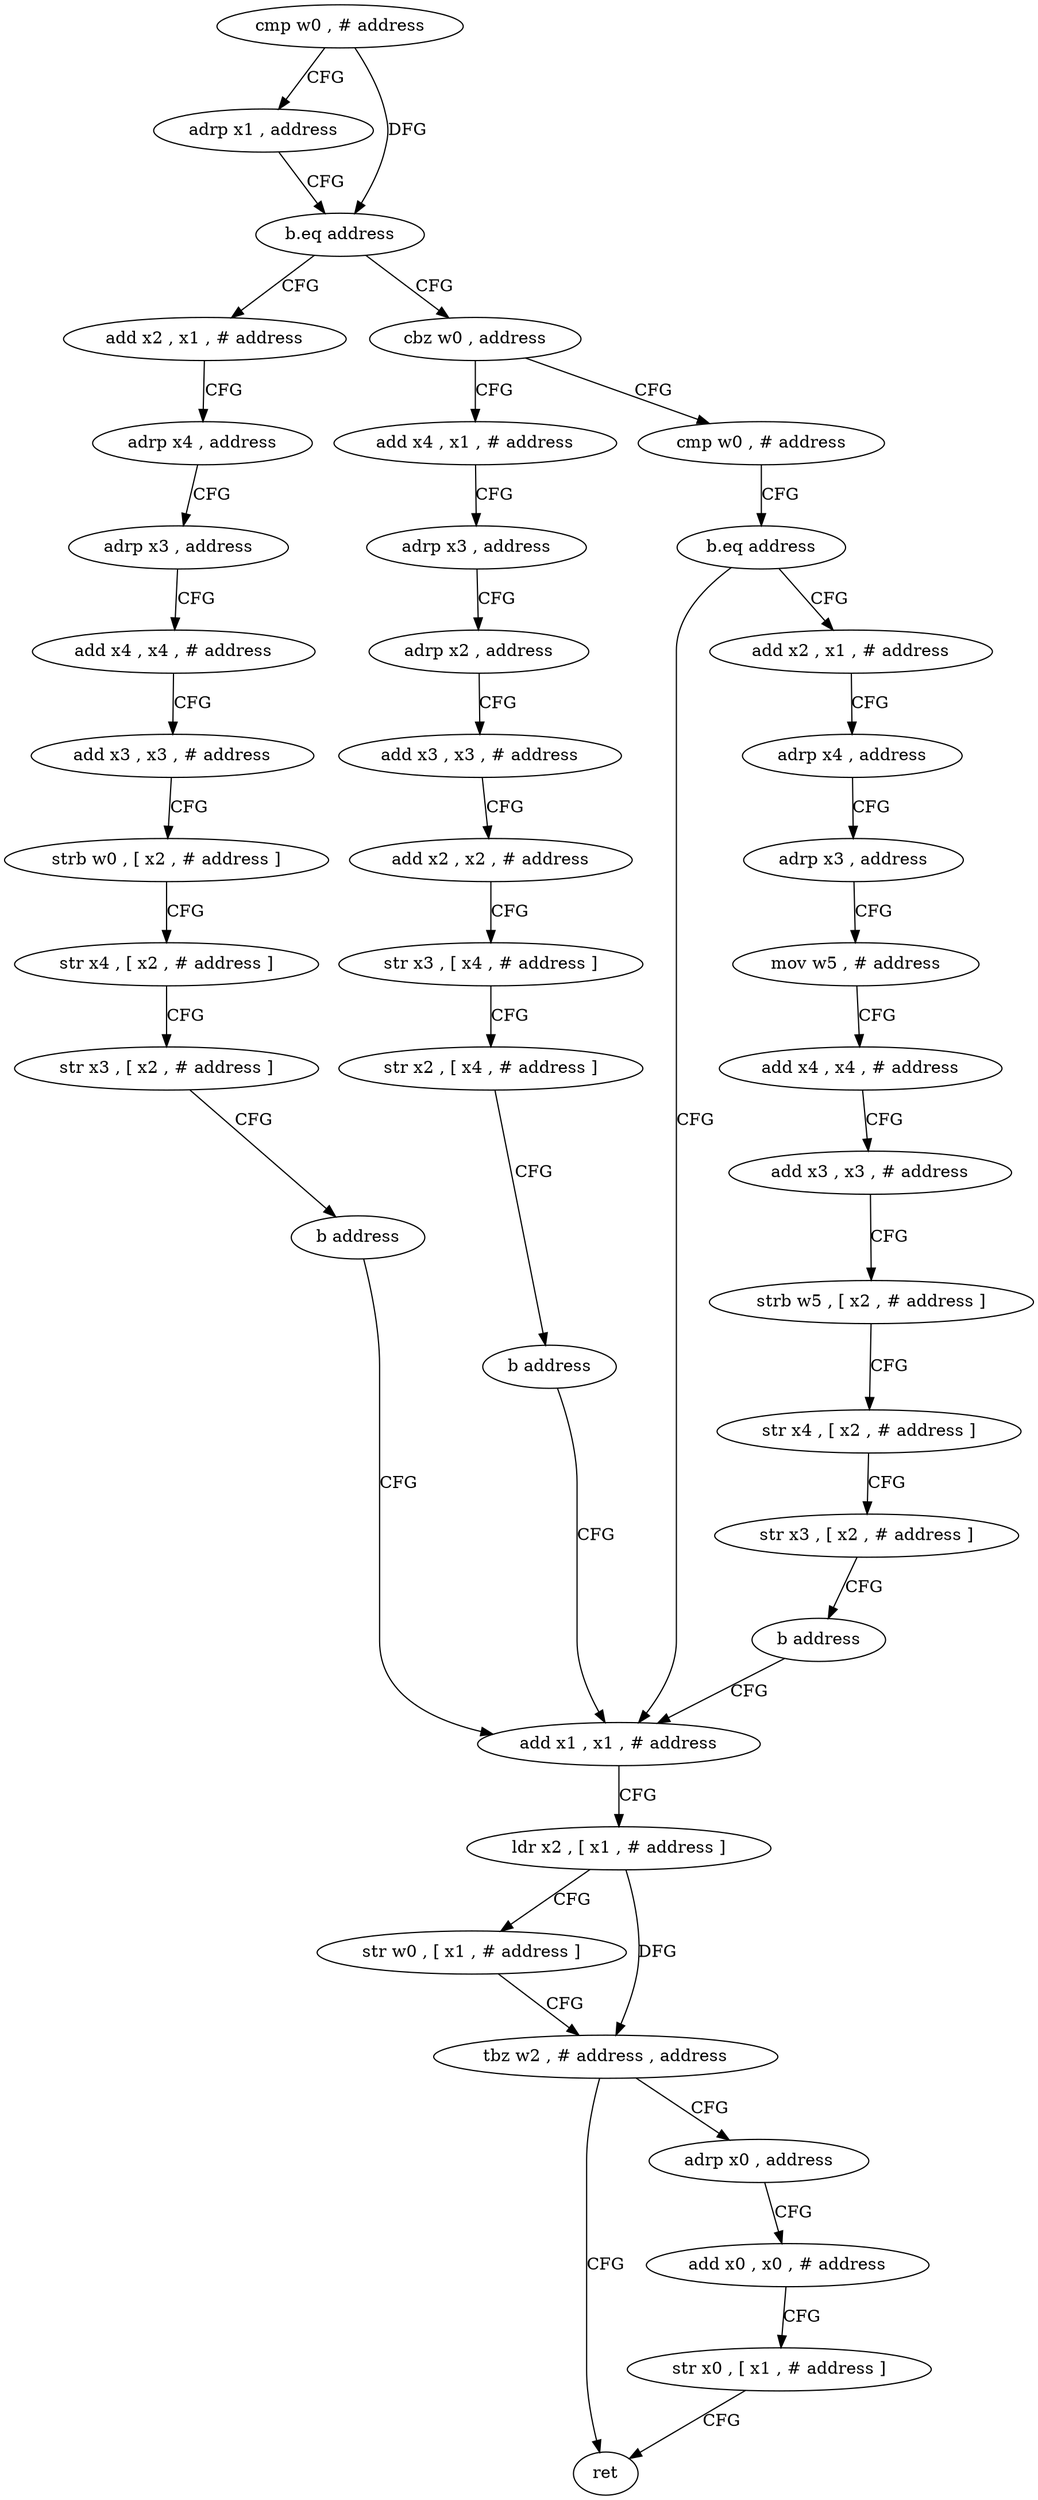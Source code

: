 digraph "func" {
"4259696" [label = "cmp w0 , # address" ]
"4259700" [label = "adrp x1 , address" ]
"4259704" [label = "b.eq address" ]
"4259824" [label = "add x2 , x1 , # address" ]
"4259708" [label = "cbz w0 , address" ]
"4259828" [label = "adrp x4 , address" ]
"4259832" [label = "adrp x3 , address" ]
"4259836" [label = "add x4 , x4 , # address" ]
"4259840" [label = "add x3 , x3 , # address" ]
"4259844" [label = "strb w0 , [ x2 , # address ]" ]
"4259848" [label = "str x4 , [ x2 , # address ]" ]
"4259852" [label = "str x3 , [ x2 , # address ]" ]
"4259856" [label = "b address" ]
"4259720" [label = "add x1 , x1 , # address" ]
"4259792" [label = "add x4 , x1 , # address" ]
"4259712" [label = "cmp w0 , # address" ]
"4259724" [label = "ldr x2 , [ x1 , # address ]" ]
"4259728" [label = "str w0 , [ x1 , # address ]" ]
"4259732" [label = "tbz w2 , # address , address" ]
"4259748" [label = "ret" ]
"4259736" [label = "adrp x0 , address" ]
"4259796" [label = "adrp x3 , address" ]
"4259800" [label = "adrp x2 , address" ]
"4259804" [label = "add x3 , x3 , # address" ]
"4259808" [label = "add x2 , x2 , # address" ]
"4259812" [label = "str x3 , [ x4 , # address ]" ]
"4259816" [label = "str x2 , [ x4 , # address ]" ]
"4259820" [label = "b address" ]
"4259716" [label = "b.eq address" ]
"4259752" [label = "add x2 , x1 , # address" ]
"4259740" [label = "add x0 , x0 , # address" ]
"4259744" [label = "str x0 , [ x1 , # address ]" ]
"4259756" [label = "adrp x4 , address" ]
"4259760" [label = "adrp x3 , address" ]
"4259764" [label = "mov w5 , # address" ]
"4259768" [label = "add x4 , x4 , # address" ]
"4259772" [label = "add x3 , x3 , # address" ]
"4259776" [label = "strb w5 , [ x2 , # address ]" ]
"4259780" [label = "str x4 , [ x2 , # address ]" ]
"4259784" [label = "str x3 , [ x2 , # address ]" ]
"4259788" [label = "b address" ]
"4259696" -> "4259700" [ label = "CFG" ]
"4259696" -> "4259704" [ label = "DFG" ]
"4259700" -> "4259704" [ label = "CFG" ]
"4259704" -> "4259824" [ label = "CFG" ]
"4259704" -> "4259708" [ label = "CFG" ]
"4259824" -> "4259828" [ label = "CFG" ]
"4259708" -> "4259792" [ label = "CFG" ]
"4259708" -> "4259712" [ label = "CFG" ]
"4259828" -> "4259832" [ label = "CFG" ]
"4259832" -> "4259836" [ label = "CFG" ]
"4259836" -> "4259840" [ label = "CFG" ]
"4259840" -> "4259844" [ label = "CFG" ]
"4259844" -> "4259848" [ label = "CFG" ]
"4259848" -> "4259852" [ label = "CFG" ]
"4259852" -> "4259856" [ label = "CFG" ]
"4259856" -> "4259720" [ label = "CFG" ]
"4259720" -> "4259724" [ label = "CFG" ]
"4259792" -> "4259796" [ label = "CFG" ]
"4259712" -> "4259716" [ label = "CFG" ]
"4259724" -> "4259728" [ label = "CFG" ]
"4259724" -> "4259732" [ label = "DFG" ]
"4259728" -> "4259732" [ label = "CFG" ]
"4259732" -> "4259748" [ label = "CFG" ]
"4259732" -> "4259736" [ label = "CFG" ]
"4259736" -> "4259740" [ label = "CFG" ]
"4259796" -> "4259800" [ label = "CFG" ]
"4259800" -> "4259804" [ label = "CFG" ]
"4259804" -> "4259808" [ label = "CFG" ]
"4259808" -> "4259812" [ label = "CFG" ]
"4259812" -> "4259816" [ label = "CFG" ]
"4259816" -> "4259820" [ label = "CFG" ]
"4259820" -> "4259720" [ label = "CFG" ]
"4259716" -> "4259752" [ label = "CFG" ]
"4259716" -> "4259720" [ label = "CFG" ]
"4259752" -> "4259756" [ label = "CFG" ]
"4259740" -> "4259744" [ label = "CFG" ]
"4259744" -> "4259748" [ label = "CFG" ]
"4259756" -> "4259760" [ label = "CFG" ]
"4259760" -> "4259764" [ label = "CFG" ]
"4259764" -> "4259768" [ label = "CFG" ]
"4259768" -> "4259772" [ label = "CFG" ]
"4259772" -> "4259776" [ label = "CFG" ]
"4259776" -> "4259780" [ label = "CFG" ]
"4259780" -> "4259784" [ label = "CFG" ]
"4259784" -> "4259788" [ label = "CFG" ]
"4259788" -> "4259720" [ label = "CFG" ]
}
